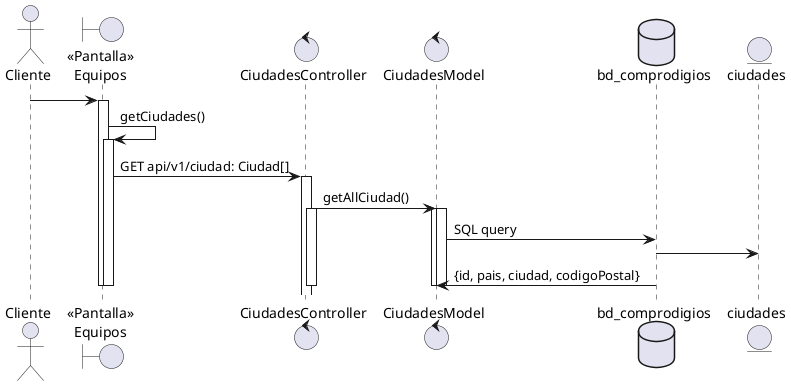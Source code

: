 @startuml
actor "Cliente" as actorCliente
boundary "<<Pantalla>>\nEquipos" as boundryPantallaEquipos

actorCliente -> boundryPantallaEquipos
activate boundryPantallaEquipos
   boundryPantallaEquipos -> boundryPantallaEquipos: getCiudades()
    activate boundryPantallaEquipos
        control "CiudadesController" as ciudadesController
            control "CiudadesModel" as ciudadesModel
           boundryPantallaEquipos -> ciudadesController: GET api/v1/ciudad: Ciudad[]
            activate ciudadesController
                ciudadesController -> ciudadesModel: getAllCiudad()
                activate ciudadesController
                    database "bd_comprodigios" as dbComprodigios
                    entity ciudades
                    activate ciudadesModel
                        activate ciudadesModel
                            ciudadesModel -> dbComprodigios: SQL query
                            dbComprodigios -> ciudades
                            dbComprodigios -> ciudadesModel: {id, pais, ciudad, codigoPostal}
                        deactivate

                    deactivate
                deactivate
        deactivate
    deactivate
deactivate